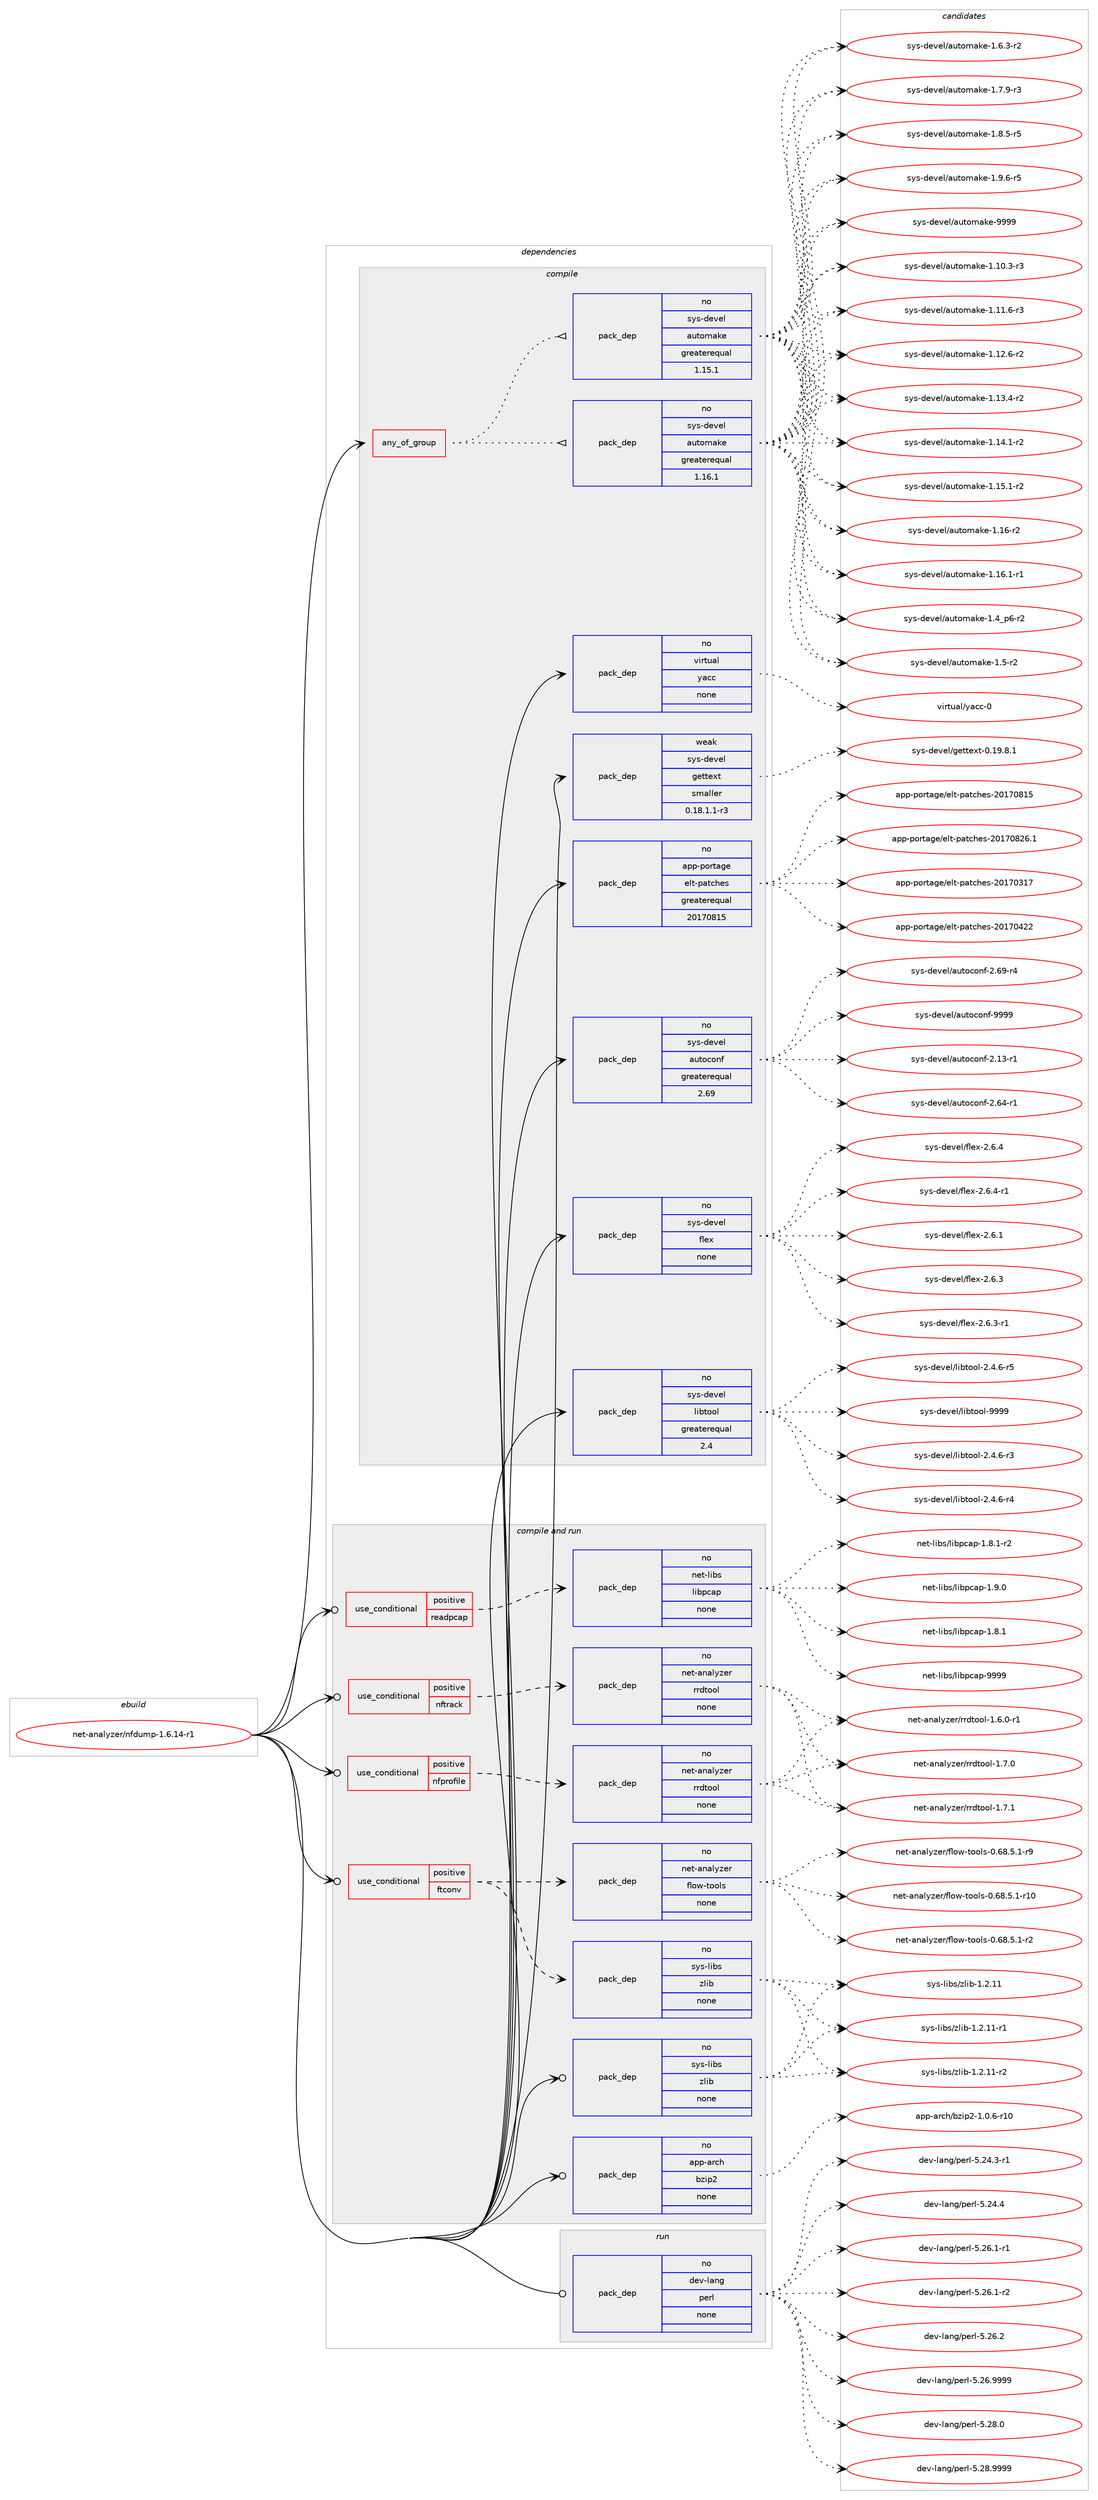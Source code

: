 digraph prolog {

# *************
# Graph options
# *************

newrank=true;
concentrate=true;
compound=true;
graph [rankdir=LR,fontname=Helvetica,fontsize=10,ranksep=1.5];#, ranksep=2.5, nodesep=0.2];
edge  [arrowhead=vee];
node  [fontname=Helvetica,fontsize=10];

# **********
# The ebuild
# **********

subgraph cluster_leftcol {
color=gray;
rank=same;
label=<<i>ebuild</i>>;
id [label="net-analyzer/nfdump-1.6.14-r1", color=red, width=4, href="../net-analyzer/nfdump-1.6.14-r1.svg"];
}

# ****************
# The dependencies
# ****************

subgraph cluster_midcol {
color=gray;
label=<<i>dependencies</i>>;
subgraph cluster_compile {
fillcolor="#eeeeee";
style=filled;
label=<<i>compile</i>>;
subgraph any25835 {
dependency1645943 [label=<<TABLE BORDER="0" CELLBORDER="1" CELLSPACING="0" CELLPADDING="4"><TR><TD CELLPADDING="10">any_of_group</TD></TR></TABLE>>, shape=none, color=red];subgraph pack1176891 {
dependency1645944 [label=<<TABLE BORDER="0" CELLBORDER="1" CELLSPACING="0" CELLPADDING="4" WIDTH="220"><TR><TD ROWSPAN="6" CELLPADDING="30">pack_dep</TD></TR><TR><TD WIDTH="110">no</TD></TR><TR><TD>sys-devel</TD></TR><TR><TD>automake</TD></TR><TR><TD>greaterequal</TD></TR><TR><TD>1.16.1</TD></TR></TABLE>>, shape=none, color=blue];
}
dependency1645943:e -> dependency1645944:w [weight=20,style="dotted",arrowhead="oinv"];
subgraph pack1176892 {
dependency1645945 [label=<<TABLE BORDER="0" CELLBORDER="1" CELLSPACING="0" CELLPADDING="4" WIDTH="220"><TR><TD ROWSPAN="6" CELLPADDING="30">pack_dep</TD></TR><TR><TD WIDTH="110">no</TD></TR><TR><TD>sys-devel</TD></TR><TR><TD>automake</TD></TR><TR><TD>greaterequal</TD></TR><TR><TD>1.15.1</TD></TR></TABLE>>, shape=none, color=blue];
}
dependency1645943:e -> dependency1645945:w [weight=20,style="dotted",arrowhead="oinv"];
}
id:e -> dependency1645943:w [weight=20,style="solid",arrowhead="vee"];
subgraph pack1176893 {
dependency1645946 [label=<<TABLE BORDER="0" CELLBORDER="1" CELLSPACING="0" CELLPADDING="4" WIDTH="220"><TR><TD ROWSPAN="6" CELLPADDING="30">pack_dep</TD></TR><TR><TD WIDTH="110">no</TD></TR><TR><TD>app-portage</TD></TR><TR><TD>elt-patches</TD></TR><TR><TD>greaterequal</TD></TR><TR><TD>20170815</TD></TR></TABLE>>, shape=none, color=blue];
}
id:e -> dependency1645946:w [weight=20,style="solid",arrowhead="vee"];
subgraph pack1176894 {
dependency1645947 [label=<<TABLE BORDER="0" CELLBORDER="1" CELLSPACING="0" CELLPADDING="4" WIDTH="220"><TR><TD ROWSPAN="6" CELLPADDING="30">pack_dep</TD></TR><TR><TD WIDTH="110">no</TD></TR><TR><TD>sys-devel</TD></TR><TR><TD>autoconf</TD></TR><TR><TD>greaterequal</TD></TR><TR><TD>2.69</TD></TR></TABLE>>, shape=none, color=blue];
}
id:e -> dependency1645947:w [weight=20,style="solid",arrowhead="vee"];
subgraph pack1176895 {
dependency1645948 [label=<<TABLE BORDER="0" CELLBORDER="1" CELLSPACING="0" CELLPADDING="4" WIDTH="220"><TR><TD ROWSPAN="6" CELLPADDING="30">pack_dep</TD></TR><TR><TD WIDTH="110">no</TD></TR><TR><TD>sys-devel</TD></TR><TR><TD>flex</TD></TR><TR><TD>none</TD></TR><TR><TD></TD></TR></TABLE>>, shape=none, color=blue];
}
id:e -> dependency1645948:w [weight=20,style="solid",arrowhead="vee"];
subgraph pack1176896 {
dependency1645949 [label=<<TABLE BORDER="0" CELLBORDER="1" CELLSPACING="0" CELLPADDING="4" WIDTH="220"><TR><TD ROWSPAN="6" CELLPADDING="30">pack_dep</TD></TR><TR><TD WIDTH="110">no</TD></TR><TR><TD>sys-devel</TD></TR><TR><TD>libtool</TD></TR><TR><TD>greaterequal</TD></TR><TR><TD>2.4</TD></TR></TABLE>>, shape=none, color=blue];
}
id:e -> dependency1645949:w [weight=20,style="solid",arrowhead="vee"];
subgraph pack1176897 {
dependency1645950 [label=<<TABLE BORDER="0" CELLBORDER="1" CELLSPACING="0" CELLPADDING="4" WIDTH="220"><TR><TD ROWSPAN="6" CELLPADDING="30">pack_dep</TD></TR><TR><TD WIDTH="110">no</TD></TR><TR><TD>virtual</TD></TR><TR><TD>yacc</TD></TR><TR><TD>none</TD></TR><TR><TD></TD></TR></TABLE>>, shape=none, color=blue];
}
id:e -> dependency1645950:w [weight=20,style="solid",arrowhead="vee"];
subgraph pack1176898 {
dependency1645951 [label=<<TABLE BORDER="0" CELLBORDER="1" CELLSPACING="0" CELLPADDING="4" WIDTH="220"><TR><TD ROWSPAN="6" CELLPADDING="30">pack_dep</TD></TR><TR><TD WIDTH="110">weak</TD></TR><TR><TD>sys-devel</TD></TR><TR><TD>gettext</TD></TR><TR><TD>smaller</TD></TR><TR><TD>0.18.1.1-r3</TD></TR></TABLE>>, shape=none, color=blue];
}
id:e -> dependency1645951:w [weight=20,style="solid",arrowhead="vee"];
}
subgraph cluster_compileandrun {
fillcolor="#eeeeee";
style=filled;
label=<<i>compile and run</i>>;
subgraph cond442442 {
dependency1645952 [label=<<TABLE BORDER="0" CELLBORDER="1" CELLSPACING="0" CELLPADDING="4"><TR><TD ROWSPAN="3" CELLPADDING="10">use_conditional</TD></TR><TR><TD>positive</TD></TR><TR><TD>ftconv</TD></TR></TABLE>>, shape=none, color=red];
subgraph pack1176899 {
dependency1645953 [label=<<TABLE BORDER="0" CELLBORDER="1" CELLSPACING="0" CELLPADDING="4" WIDTH="220"><TR><TD ROWSPAN="6" CELLPADDING="30">pack_dep</TD></TR><TR><TD WIDTH="110">no</TD></TR><TR><TD>sys-libs</TD></TR><TR><TD>zlib</TD></TR><TR><TD>none</TD></TR><TR><TD></TD></TR></TABLE>>, shape=none, color=blue];
}
dependency1645952:e -> dependency1645953:w [weight=20,style="dashed",arrowhead="vee"];
subgraph pack1176900 {
dependency1645954 [label=<<TABLE BORDER="0" CELLBORDER="1" CELLSPACING="0" CELLPADDING="4" WIDTH="220"><TR><TD ROWSPAN="6" CELLPADDING="30">pack_dep</TD></TR><TR><TD WIDTH="110">no</TD></TR><TR><TD>net-analyzer</TD></TR><TR><TD>flow-tools</TD></TR><TR><TD>none</TD></TR><TR><TD></TD></TR></TABLE>>, shape=none, color=blue];
}
dependency1645952:e -> dependency1645954:w [weight=20,style="dashed",arrowhead="vee"];
}
id:e -> dependency1645952:w [weight=20,style="solid",arrowhead="odotvee"];
subgraph cond442443 {
dependency1645955 [label=<<TABLE BORDER="0" CELLBORDER="1" CELLSPACING="0" CELLPADDING="4"><TR><TD ROWSPAN="3" CELLPADDING="10">use_conditional</TD></TR><TR><TD>positive</TD></TR><TR><TD>nfprofile</TD></TR></TABLE>>, shape=none, color=red];
subgraph pack1176901 {
dependency1645956 [label=<<TABLE BORDER="0" CELLBORDER="1" CELLSPACING="0" CELLPADDING="4" WIDTH="220"><TR><TD ROWSPAN="6" CELLPADDING="30">pack_dep</TD></TR><TR><TD WIDTH="110">no</TD></TR><TR><TD>net-analyzer</TD></TR><TR><TD>rrdtool</TD></TR><TR><TD>none</TD></TR><TR><TD></TD></TR></TABLE>>, shape=none, color=blue];
}
dependency1645955:e -> dependency1645956:w [weight=20,style="dashed",arrowhead="vee"];
}
id:e -> dependency1645955:w [weight=20,style="solid",arrowhead="odotvee"];
subgraph cond442444 {
dependency1645957 [label=<<TABLE BORDER="0" CELLBORDER="1" CELLSPACING="0" CELLPADDING="4"><TR><TD ROWSPAN="3" CELLPADDING="10">use_conditional</TD></TR><TR><TD>positive</TD></TR><TR><TD>nftrack</TD></TR></TABLE>>, shape=none, color=red];
subgraph pack1176902 {
dependency1645958 [label=<<TABLE BORDER="0" CELLBORDER="1" CELLSPACING="0" CELLPADDING="4" WIDTH="220"><TR><TD ROWSPAN="6" CELLPADDING="30">pack_dep</TD></TR><TR><TD WIDTH="110">no</TD></TR><TR><TD>net-analyzer</TD></TR><TR><TD>rrdtool</TD></TR><TR><TD>none</TD></TR><TR><TD></TD></TR></TABLE>>, shape=none, color=blue];
}
dependency1645957:e -> dependency1645958:w [weight=20,style="dashed",arrowhead="vee"];
}
id:e -> dependency1645957:w [weight=20,style="solid",arrowhead="odotvee"];
subgraph cond442445 {
dependency1645959 [label=<<TABLE BORDER="0" CELLBORDER="1" CELLSPACING="0" CELLPADDING="4"><TR><TD ROWSPAN="3" CELLPADDING="10">use_conditional</TD></TR><TR><TD>positive</TD></TR><TR><TD>readpcap</TD></TR></TABLE>>, shape=none, color=red];
subgraph pack1176903 {
dependency1645960 [label=<<TABLE BORDER="0" CELLBORDER="1" CELLSPACING="0" CELLPADDING="4" WIDTH="220"><TR><TD ROWSPAN="6" CELLPADDING="30">pack_dep</TD></TR><TR><TD WIDTH="110">no</TD></TR><TR><TD>net-libs</TD></TR><TR><TD>libpcap</TD></TR><TR><TD>none</TD></TR><TR><TD></TD></TR></TABLE>>, shape=none, color=blue];
}
dependency1645959:e -> dependency1645960:w [weight=20,style="dashed",arrowhead="vee"];
}
id:e -> dependency1645959:w [weight=20,style="solid",arrowhead="odotvee"];
subgraph pack1176904 {
dependency1645961 [label=<<TABLE BORDER="0" CELLBORDER="1" CELLSPACING="0" CELLPADDING="4" WIDTH="220"><TR><TD ROWSPAN="6" CELLPADDING="30">pack_dep</TD></TR><TR><TD WIDTH="110">no</TD></TR><TR><TD>app-arch</TD></TR><TR><TD>bzip2</TD></TR><TR><TD>none</TD></TR><TR><TD></TD></TR></TABLE>>, shape=none, color=blue];
}
id:e -> dependency1645961:w [weight=20,style="solid",arrowhead="odotvee"];
subgraph pack1176905 {
dependency1645962 [label=<<TABLE BORDER="0" CELLBORDER="1" CELLSPACING="0" CELLPADDING="4" WIDTH="220"><TR><TD ROWSPAN="6" CELLPADDING="30">pack_dep</TD></TR><TR><TD WIDTH="110">no</TD></TR><TR><TD>sys-libs</TD></TR><TR><TD>zlib</TD></TR><TR><TD>none</TD></TR><TR><TD></TD></TR></TABLE>>, shape=none, color=blue];
}
id:e -> dependency1645962:w [weight=20,style="solid",arrowhead="odotvee"];
}
subgraph cluster_run {
fillcolor="#eeeeee";
style=filled;
label=<<i>run</i>>;
subgraph pack1176906 {
dependency1645963 [label=<<TABLE BORDER="0" CELLBORDER="1" CELLSPACING="0" CELLPADDING="4" WIDTH="220"><TR><TD ROWSPAN="6" CELLPADDING="30">pack_dep</TD></TR><TR><TD WIDTH="110">no</TD></TR><TR><TD>dev-lang</TD></TR><TR><TD>perl</TD></TR><TR><TD>none</TD></TR><TR><TD></TD></TR></TABLE>>, shape=none, color=blue];
}
id:e -> dependency1645963:w [weight=20,style="solid",arrowhead="odot"];
}
}

# **************
# The candidates
# **************

subgraph cluster_choices {
rank=same;
color=gray;
label=<<i>candidates</i>>;

subgraph choice1176891 {
color=black;
nodesep=1;
choice11512111545100101118101108479711711611110997107101454946494846514511451 [label="sys-devel/automake-1.10.3-r3", color=red, width=4,href="../sys-devel/automake-1.10.3-r3.svg"];
choice11512111545100101118101108479711711611110997107101454946494946544511451 [label="sys-devel/automake-1.11.6-r3", color=red, width=4,href="../sys-devel/automake-1.11.6-r3.svg"];
choice11512111545100101118101108479711711611110997107101454946495046544511450 [label="sys-devel/automake-1.12.6-r2", color=red, width=4,href="../sys-devel/automake-1.12.6-r2.svg"];
choice11512111545100101118101108479711711611110997107101454946495146524511450 [label="sys-devel/automake-1.13.4-r2", color=red, width=4,href="../sys-devel/automake-1.13.4-r2.svg"];
choice11512111545100101118101108479711711611110997107101454946495246494511450 [label="sys-devel/automake-1.14.1-r2", color=red, width=4,href="../sys-devel/automake-1.14.1-r2.svg"];
choice11512111545100101118101108479711711611110997107101454946495346494511450 [label="sys-devel/automake-1.15.1-r2", color=red, width=4,href="../sys-devel/automake-1.15.1-r2.svg"];
choice1151211154510010111810110847971171161111099710710145494649544511450 [label="sys-devel/automake-1.16-r2", color=red, width=4,href="../sys-devel/automake-1.16-r2.svg"];
choice11512111545100101118101108479711711611110997107101454946495446494511449 [label="sys-devel/automake-1.16.1-r1", color=red, width=4,href="../sys-devel/automake-1.16.1-r1.svg"];
choice115121115451001011181011084797117116111109971071014549465295112544511450 [label="sys-devel/automake-1.4_p6-r2", color=red, width=4,href="../sys-devel/automake-1.4_p6-r2.svg"];
choice11512111545100101118101108479711711611110997107101454946534511450 [label="sys-devel/automake-1.5-r2", color=red, width=4,href="../sys-devel/automake-1.5-r2.svg"];
choice115121115451001011181011084797117116111109971071014549465446514511450 [label="sys-devel/automake-1.6.3-r2", color=red, width=4,href="../sys-devel/automake-1.6.3-r2.svg"];
choice115121115451001011181011084797117116111109971071014549465546574511451 [label="sys-devel/automake-1.7.9-r3", color=red, width=4,href="../sys-devel/automake-1.7.9-r3.svg"];
choice115121115451001011181011084797117116111109971071014549465646534511453 [label="sys-devel/automake-1.8.5-r5", color=red, width=4,href="../sys-devel/automake-1.8.5-r5.svg"];
choice115121115451001011181011084797117116111109971071014549465746544511453 [label="sys-devel/automake-1.9.6-r5", color=red, width=4,href="../sys-devel/automake-1.9.6-r5.svg"];
choice115121115451001011181011084797117116111109971071014557575757 [label="sys-devel/automake-9999", color=red, width=4,href="../sys-devel/automake-9999.svg"];
dependency1645944:e -> choice11512111545100101118101108479711711611110997107101454946494846514511451:w [style=dotted,weight="100"];
dependency1645944:e -> choice11512111545100101118101108479711711611110997107101454946494946544511451:w [style=dotted,weight="100"];
dependency1645944:e -> choice11512111545100101118101108479711711611110997107101454946495046544511450:w [style=dotted,weight="100"];
dependency1645944:e -> choice11512111545100101118101108479711711611110997107101454946495146524511450:w [style=dotted,weight="100"];
dependency1645944:e -> choice11512111545100101118101108479711711611110997107101454946495246494511450:w [style=dotted,weight="100"];
dependency1645944:e -> choice11512111545100101118101108479711711611110997107101454946495346494511450:w [style=dotted,weight="100"];
dependency1645944:e -> choice1151211154510010111810110847971171161111099710710145494649544511450:w [style=dotted,weight="100"];
dependency1645944:e -> choice11512111545100101118101108479711711611110997107101454946495446494511449:w [style=dotted,weight="100"];
dependency1645944:e -> choice115121115451001011181011084797117116111109971071014549465295112544511450:w [style=dotted,weight="100"];
dependency1645944:e -> choice11512111545100101118101108479711711611110997107101454946534511450:w [style=dotted,weight="100"];
dependency1645944:e -> choice115121115451001011181011084797117116111109971071014549465446514511450:w [style=dotted,weight="100"];
dependency1645944:e -> choice115121115451001011181011084797117116111109971071014549465546574511451:w [style=dotted,weight="100"];
dependency1645944:e -> choice115121115451001011181011084797117116111109971071014549465646534511453:w [style=dotted,weight="100"];
dependency1645944:e -> choice115121115451001011181011084797117116111109971071014549465746544511453:w [style=dotted,weight="100"];
dependency1645944:e -> choice115121115451001011181011084797117116111109971071014557575757:w [style=dotted,weight="100"];
}
subgraph choice1176892 {
color=black;
nodesep=1;
choice11512111545100101118101108479711711611110997107101454946494846514511451 [label="sys-devel/automake-1.10.3-r3", color=red, width=4,href="../sys-devel/automake-1.10.3-r3.svg"];
choice11512111545100101118101108479711711611110997107101454946494946544511451 [label="sys-devel/automake-1.11.6-r3", color=red, width=4,href="../sys-devel/automake-1.11.6-r3.svg"];
choice11512111545100101118101108479711711611110997107101454946495046544511450 [label="sys-devel/automake-1.12.6-r2", color=red, width=4,href="../sys-devel/automake-1.12.6-r2.svg"];
choice11512111545100101118101108479711711611110997107101454946495146524511450 [label="sys-devel/automake-1.13.4-r2", color=red, width=4,href="../sys-devel/automake-1.13.4-r2.svg"];
choice11512111545100101118101108479711711611110997107101454946495246494511450 [label="sys-devel/automake-1.14.1-r2", color=red, width=4,href="../sys-devel/automake-1.14.1-r2.svg"];
choice11512111545100101118101108479711711611110997107101454946495346494511450 [label="sys-devel/automake-1.15.1-r2", color=red, width=4,href="../sys-devel/automake-1.15.1-r2.svg"];
choice1151211154510010111810110847971171161111099710710145494649544511450 [label="sys-devel/automake-1.16-r2", color=red, width=4,href="../sys-devel/automake-1.16-r2.svg"];
choice11512111545100101118101108479711711611110997107101454946495446494511449 [label="sys-devel/automake-1.16.1-r1", color=red, width=4,href="../sys-devel/automake-1.16.1-r1.svg"];
choice115121115451001011181011084797117116111109971071014549465295112544511450 [label="sys-devel/automake-1.4_p6-r2", color=red, width=4,href="../sys-devel/automake-1.4_p6-r2.svg"];
choice11512111545100101118101108479711711611110997107101454946534511450 [label="sys-devel/automake-1.5-r2", color=red, width=4,href="../sys-devel/automake-1.5-r2.svg"];
choice115121115451001011181011084797117116111109971071014549465446514511450 [label="sys-devel/automake-1.6.3-r2", color=red, width=4,href="../sys-devel/automake-1.6.3-r2.svg"];
choice115121115451001011181011084797117116111109971071014549465546574511451 [label="sys-devel/automake-1.7.9-r3", color=red, width=4,href="../sys-devel/automake-1.7.9-r3.svg"];
choice115121115451001011181011084797117116111109971071014549465646534511453 [label="sys-devel/automake-1.8.5-r5", color=red, width=4,href="../sys-devel/automake-1.8.5-r5.svg"];
choice115121115451001011181011084797117116111109971071014549465746544511453 [label="sys-devel/automake-1.9.6-r5", color=red, width=4,href="../sys-devel/automake-1.9.6-r5.svg"];
choice115121115451001011181011084797117116111109971071014557575757 [label="sys-devel/automake-9999", color=red, width=4,href="../sys-devel/automake-9999.svg"];
dependency1645945:e -> choice11512111545100101118101108479711711611110997107101454946494846514511451:w [style=dotted,weight="100"];
dependency1645945:e -> choice11512111545100101118101108479711711611110997107101454946494946544511451:w [style=dotted,weight="100"];
dependency1645945:e -> choice11512111545100101118101108479711711611110997107101454946495046544511450:w [style=dotted,weight="100"];
dependency1645945:e -> choice11512111545100101118101108479711711611110997107101454946495146524511450:w [style=dotted,weight="100"];
dependency1645945:e -> choice11512111545100101118101108479711711611110997107101454946495246494511450:w [style=dotted,weight="100"];
dependency1645945:e -> choice11512111545100101118101108479711711611110997107101454946495346494511450:w [style=dotted,weight="100"];
dependency1645945:e -> choice1151211154510010111810110847971171161111099710710145494649544511450:w [style=dotted,weight="100"];
dependency1645945:e -> choice11512111545100101118101108479711711611110997107101454946495446494511449:w [style=dotted,weight="100"];
dependency1645945:e -> choice115121115451001011181011084797117116111109971071014549465295112544511450:w [style=dotted,weight="100"];
dependency1645945:e -> choice11512111545100101118101108479711711611110997107101454946534511450:w [style=dotted,weight="100"];
dependency1645945:e -> choice115121115451001011181011084797117116111109971071014549465446514511450:w [style=dotted,weight="100"];
dependency1645945:e -> choice115121115451001011181011084797117116111109971071014549465546574511451:w [style=dotted,weight="100"];
dependency1645945:e -> choice115121115451001011181011084797117116111109971071014549465646534511453:w [style=dotted,weight="100"];
dependency1645945:e -> choice115121115451001011181011084797117116111109971071014549465746544511453:w [style=dotted,weight="100"];
dependency1645945:e -> choice115121115451001011181011084797117116111109971071014557575757:w [style=dotted,weight="100"];
}
subgraph choice1176893 {
color=black;
nodesep=1;
choice97112112451121111141169710310147101108116451129711699104101115455048495548514955 [label="app-portage/elt-patches-20170317", color=red, width=4,href="../app-portage/elt-patches-20170317.svg"];
choice97112112451121111141169710310147101108116451129711699104101115455048495548525050 [label="app-portage/elt-patches-20170422", color=red, width=4,href="../app-portage/elt-patches-20170422.svg"];
choice97112112451121111141169710310147101108116451129711699104101115455048495548564953 [label="app-portage/elt-patches-20170815", color=red, width=4,href="../app-portage/elt-patches-20170815.svg"];
choice971121124511211111411697103101471011081164511297116991041011154550484955485650544649 [label="app-portage/elt-patches-20170826.1", color=red, width=4,href="../app-portage/elt-patches-20170826.1.svg"];
dependency1645946:e -> choice97112112451121111141169710310147101108116451129711699104101115455048495548514955:w [style=dotted,weight="100"];
dependency1645946:e -> choice97112112451121111141169710310147101108116451129711699104101115455048495548525050:w [style=dotted,weight="100"];
dependency1645946:e -> choice97112112451121111141169710310147101108116451129711699104101115455048495548564953:w [style=dotted,weight="100"];
dependency1645946:e -> choice971121124511211111411697103101471011081164511297116991041011154550484955485650544649:w [style=dotted,weight="100"];
}
subgraph choice1176894 {
color=black;
nodesep=1;
choice1151211154510010111810110847971171161119911111010245504649514511449 [label="sys-devel/autoconf-2.13-r1", color=red, width=4,href="../sys-devel/autoconf-2.13-r1.svg"];
choice1151211154510010111810110847971171161119911111010245504654524511449 [label="sys-devel/autoconf-2.64-r1", color=red, width=4,href="../sys-devel/autoconf-2.64-r1.svg"];
choice1151211154510010111810110847971171161119911111010245504654574511452 [label="sys-devel/autoconf-2.69-r4", color=red, width=4,href="../sys-devel/autoconf-2.69-r4.svg"];
choice115121115451001011181011084797117116111991111101024557575757 [label="sys-devel/autoconf-9999", color=red, width=4,href="../sys-devel/autoconf-9999.svg"];
dependency1645947:e -> choice1151211154510010111810110847971171161119911111010245504649514511449:w [style=dotted,weight="100"];
dependency1645947:e -> choice1151211154510010111810110847971171161119911111010245504654524511449:w [style=dotted,weight="100"];
dependency1645947:e -> choice1151211154510010111810110847971171161119911111010245504654574511452:w [style=dotted,weight="100"];
dependency1645947:e -> choice115121115451001011181011084797117116111991111101024557575757:w [style=dotted,weight="100"];
}
subgraph choice1176895 {
color=black;
nodesep=1;
choice1151211154510010111810110847102108101120455046544649 [label="sys-devel/flex-2.6.1", color=red, width=4,href="../sys-devel/flex-2.6.1.svg"];
choice1151211154510010111810110847102108101120455046544651 [label="sys-devel/flex-2.6.3", color=red, width=4,href="../sys-devel/flex-2.6.3.svg"];
choice11512111545100101118101108471021081011204550465446514511449 [label="sys-devel/flex-2.6.3-r1", color=red, width=4,href="../sys-devel/flex-2.6.3-r1.svg"];
choice1151211154510010111810110847102108101120455046544652 [label="sys-devel/flex-2.6.4", color=red, width=4,href="../sys-devel/flex-2.6.4.svg"];
choice11512111545100101118101108471021081011204550465446524511449 [label="sys-devel/flex-2.6.4-r1", color=red, width=4,href="../sys-devel/flex-2.6.4-r1.svg"];
dependency1645948:e -> choice1151211154510010111810110847102108101120455046544649:w [style=dotted,weight="100"];
dependency1645948:e -> choice1151211154510010111810110847102108101120455046544651:w [style=dotted,weight="100"];
dependency1645948:e -> choice11512111545100101118101108471021081011204550465446514511449:w [style=dotted,weight="100"];
dependency1645948:e -> choice1151211154510010111810110847102108101120455046544652:w [style=dotted,weight="100"];
dependency1645948:e -> choice11512111545100101118101108471021081011204550465446524511449:w [style=dotted,weight="100"];
}
subgraph choice1176896 {
color=black;
nodesep=1;
choice1151211154510010111810110847108105981161111111084550465246544511451 [label="sys-devel/libtool-2.4.6-r3", color=red, width=4,href="../sys-devel/libtool-2.4.6-r3.svg"];
choice1151211154510010111810110847108105981161111111084550465246544511452 [label="sys-devel/libtool-2.4.6-r4", color=red, width=4,href="../sys-devel/libtool-2.4.6-r4.svg"];
choice1151211154510010111810110847108105981161111111084550465246544511453 [label="sys-devel/libtool-2.4.6-r5", color=red, width=4,href="../sys-devel/libtool-2.4.6-r5.svg"];
choice1151211154510010111810110847108105981161111111084557575757 [label="sys-devel/libtool-9999", color=red, width=4,href="../sys-devel/libtool-9999.svg"];
dependency1645949:e -> choice1151211154510010111810110847108105981161111111084550465246544511451:w [style=dotted,weight="100"];
dependency1645949:e -> choice1151211154510010111810110847108105981161111111084550465246544511452:w [style=dotted,weight="100"];
dependency1645949:e -> choice1151211154510010111810110847108105981161111111084550465246544511453:w [style=dotted,weight="100"];
dependency1645949:e -> choice1151211154510010111810110847108105981161111111084557575757:w [style=dotted,weight="100"];
}
subgraph choice1176897 {
color=black;
nodesep=1;
choice11810511411611797108471219799994548 [label="virtual/yacc-0", color=red, width=4,href="../virtual/yacc-0.svg"];
dependency1645950:e -> choice11810511411611797108471219799994548:w [style=dotted,weight="100"];
}
subgraph choice1176898 {
color=black;
nodesep=1;
choice1151211154510010111810110847103101116116101120116454846495746564649 [label="sys-devel/gettext-0.19.8.1", color=red, width=4,href="../sys-devel/gettext-0.19.8.1.svg"];
dependency1645951:e -> choice1151211154510010111810110847103101116116101120116454846495746564649:w [style=dotted,weight="100"];
}
subgraph choice1176899 {
color=black;
nodesep=1;
choice1151211154510810598115471221081059845494650464949 [label="sys-libs/zlib-1.2.11", color=red, width=4,href="../sys-libs/zlib-1.2.11.svg"];
choice11512111545108105981154712210810598454946504649494511449 [label="sys-libs/zlib-1.2.11-r1", color=red, width=4,href="../sys-libs/zlib-1.2.11-r1.svg"];
choice11512111545108105981154712210810598454946504649494511450 [label="sys-libs/zlib-1.2.11-r2", color=red, width=4,href="../sys-libs/zlib-1.2.11-r2.svg"];
dependency1645953:e -> choice1151211154510810598115471221081059845494650464949:w [style=dotted,weight="100"];
dependency1645953:e -> choice11512111545108105981154712210810598454946504649494511449:w [style=dotted,weight="100"];
dependency1645953:e -> choice11512111545108105981154712210810598454946504649494511450:w [style=dotted,weight="100"];
}
subgraph choice1176900 {
color=black;
nodesep=1;
choice1101011164597110971081211221011144710210811111945116111111108115454846545646534649451144948 [label="net-analyzer/flow-tools-0.68.5.1-r10", color=red, width=4,href="../net-analyzer/flow-tools-0.68.5.1-r10.svg"];
choice11010111645971109710812112210111447102108111119451161111111081154548465456465346494511450 [label="net-analyzer/flow-tools-0.68.5.1-r2", color=red, width=4,href="../net-analyzer/flow-tools-0.68.5.1-r2.svg"];
choice11010111645971109710812112210111447102108111119451161111111081154548465456465346494511457 [label="net-analyzer/flow-tools-0.68.5.1-r9", color=red, width=4,href="../net-analyzer/flow-tools-0.68.5.1-r9.svg"];
dependency1645954:e -> choice1101011164597110971081211221011144710210811111945116111111108115454846545646534649451144948:w [style=dotted,weight="100"];
dependency1645954:e -> choice11010111645971109710812112210111447102108111119451161111111081154548465456465346494511450:w [style=dotted,weight="100"];
dependency1645954:e -> choice11010111645971109710812112210111447102108111119451161111111081154548465456465346494511457:w [style=dotted,weight="100"];
}
subgraph choice1176901 {
color=black;
nodesep=1;
choice110101116459711097108121122101114471141141001161111111084549465446484511449 [label="net-analyzer/rrdtool-1.6.0-r1", color=red, width=4,href="../net-analyzer/rrdtool-1.6.0-r1.svg"];
choice11010111645971109710812112210111447114114100116111111108454946554648 [label="net-analyzer/rrdtool-1.7.0", color=red, width=4,href="../net-analyzer/rrdtool-1.7.0.svg"];
choice11010111645971109710812112210111447114114100116111111108454946554649 [label="net-analyzer/rrdtool-1.7.1", color=red, width=4,href="../net-analyzer/rrdtool-1.7.1.svg"];
dependency1645956:e -> choice110101116459711097108121122101114471141141001161111111084549465446484511449:w [style=dotted,weight="100"];
dependency1645956:e -> choice11010111645971109710812112210111447114114100116111111108454946554648:w [style=dotted,weight="100"];
dependency1645956:e -> choice11010111645971109710812112210111447114114100116111111108454946554649:w [style=dotted,weight="100"];
}
subgraph choice1176902 {
color=black;
nodesep=1;
choice110101116459711097108121122101114471141141001161111111084549465446484511449 [label="net-analyzer/rrdtool-1.6.0-r1", color=red, width=4,href="../net-analyzer/rrdtool-1.6.0-r1.svg"];
choice11010111645971109710812112210111447114114100116111111108454946554648 [label="net-analyzer/rrdtool-1.7.0", color=red, width=4,href="../net-analyzer/rrdtool-1.7.0.svg"];
choice11010111645971109710812112210111447114114100116111111108454946554649 [label="net-analyzer/rrdtool-1.7.1", color=red, width=4,href="../net-analyzer/rrdtool-1.7.1.svg"];
dependency1645958:e -> choice110101116459711097108121122101114471141141001161111111084549465446484511449:w [style=dotted,weight="100"];
dependency1645958:e -> choice11010111645971109710812112210111447114114100116111111108454946554648:w [style=dotted,weight="100"];
dependency1645958:e -> choice11010111645971109710812112210111447114114100116111111108454946554649:w [style=dotted,weight="100"];
}
subgraph choice1176903 {
color=black;
nodesep=1;
choice110101116451081059811547108105981129997112454946564649 [label="net-libs/libpcap-1.8.1", color=red, width=4,href="../net-libs/libpcap-1.8.1.svg"];
choice1101011164510810598115471081059811299971124549465646494511450 [label="net-libs/libpcap-1.8.1-r2", color=red, width=4,href="../net-libs/libpcap-1.8.1-r2.svg"];
choice110101116451081059811547108105981129997112454946574648 [label="net-libs/libpcap-1.9.0", color=red, width=4,href="../net-libs/libpcap-1.9.0.svg"];
choice1101011164510810598115471081059811299971124557575757 [label="net-libs/libpcap-9999", color=red, width=4,href="../net-libs/libpcap-9999.svg"];
dependency1645960:e -> choice110101116451081059811547108105981129997112454946564649:w [style=dotted,weight="100"];
dependency1645960:e -> choice1101011164510810598115471081059811299971124549465646494511450:w [style=dotted,weight="100"];
dependency1645960:e -> choice110101116451081059811547108105981129997112454946574648:w [style=dotted,weight="100"];
dependency1645960:e -> choice1101011164510810598115471081059811299971124557575757:w [style=dotted,weight="100"];
}
subgraph choice1176904 {
color=black;
nodesep=1;
choice97112112459711499104479812210511250454946484654451144948 [label="app-arch/bzip2-1.0.6-r10", color=red, width=4,href="../app-arch/bzip2-1.0.6-r10.svg"];
dependency1645961:e -> choice97112112459711499104479812210511250454946484654451144948:w [style=dotted,weight="100"];
}
subgraph choice1176905 {
color=black;
nodesep=1;
choice1151211154510810598115471221081059845494650464949 [label="sys-libs/zlib-1.2.11", color=red, width=4,href="../sys-libs/zlib-1.2.11.svg"];
choice11512111545108105981154712210810598454946504649494511449 [label="sys-libs/zlib-1.2.11-r1", color=red, width=4,href="../sys-libs/zlib-1.2.11-r1.svg"];
choice11512111545108105981154712210810598454946504649494511450 [label="sys-libs/zlib-1.2.11-r2", color=red, width=4,href="../sys-libs/zlib-1.2.11-r2.svg"];
dependency1645962:e -> choice1151211154510810598115471221081059845494650464949:w [style=dotted,weight="100"];
dependency1645962:e -> choice11512111545108105981154712210810598454946504649494511449:w [style=dotted,weight="100"];
dependency1645962:e -> choice11512111545108105981154712210810598454946504649494511450:w [style=dotted,weight="100"];
}
subgraph choice1176906 {
color=black;
nodesep=1;
choice100101118451089711010347112101114108455346505246514511449 [label="dev-lang/perl-5.24.3-r1", color=red, width=4,href="../dev-lang/perl-5.24.3-r1.svg"];
choice10010111845108971101034711210111410845534650524652 [label="dev-lang/perl-5.24.4", color=red, width=4,href="../dev-lang/perl-5.24.4.svg"];
choice100101118451089711010347112101114108455346505446494511449 [label="dev-lang/perl-5.26.1-r1", color=red, width=4,href="../dev-lang/perl-5.26.1-r1.svg"];
choice100101118451089711010347112101114108455346505446494511450 [label="dev-lang/perl-5.26.1-r2", color=red, width=4,href="../dev-lang/perl-5.26.1-r2.svg"];
choice10010111845108971101034711210111410845534650544650 [label="dev-lang/perl-5.26.2", color=red, width=4,href="../dev-lang/perl-5.26.2.svg"];
choice10010111845108971101034711210111410845534650544657575757 [label="dev-lang/perl-5.26.9999", color=red, width=4,href="../dev-lang/perl-5.26.9999.svg"];
choice10010111845108971101034711210111410845534650564648 [label="dev-lang/perl-5.28.0", color=red, width=4,href="../dev-lang/perl-5.28.0.svg"];
choice10010111845108971101034711210111410845534650564657575757 [label="dev-lang/perl-5.28.9999", color=red, width=4,href="../dev-lang/perl-5.28.9999.svg"];
dependency1645963:e -> choice100101118451089711010347112101114108455346505246514511449:w [style=dotted,weight="100"];
dependency1645963:e -> choice10010111845108971101034711210111410845534650524652:w [style=dotted,weight="100"];
dependency1645963:e -> choice100101118451089711010347112101114108455346505446494511449:w [style=dotted,weight="100"];
dependency1645963:e -> choice100101118451089711010347112101114108455346505446494511450:w [style=dotted,weight="100"];
dependency1645963:e -> choice10010111845108971101034711210111410845534650544650:w [style=dotted,weight="100"];
dependency1645963:e -> choice10010111845108971101034711210111410845534650544657575757:w [style=dotted,weight="100"];
dependency1645963:e -> choice10010111845108971101034711210111410845534650564648:w [style=dotted,weight="100"];
dependency1645963:e -> choice10010111845108971101034711210111410845534650564657575757:w [style=dotted,weight="100"];
}
}

}
